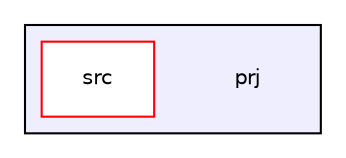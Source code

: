 digraph "prj" {
  compound=true
  node [ fontsize="10", fontname="Helvetica"];
  edge [ labelfontsize="10", labelfontname="Helvetica"];
  subgraph clusterdir_2b5e8aa9ef8a5ad5c44c7f4af26a8e7d {
    graph [ bgcolor="#eeeeff", pencolor="black", label="" URL="dir_2b5e8aa9ef8a5ad5c44c7f4af26a8e7d.html"];
    dir_2b5e8aa9ef8a5ad5c44c7f4af26a8e7d [shape=plaintext label="prj"];
    dir_d5ef0c089e55ecb162d8f5d61924357f [shape=box label="src" color="red" fillcolor="white" style="filled" URL="dir_d5ef0c089e55ecb162d8f5d61924357f.html"];
  }
}
